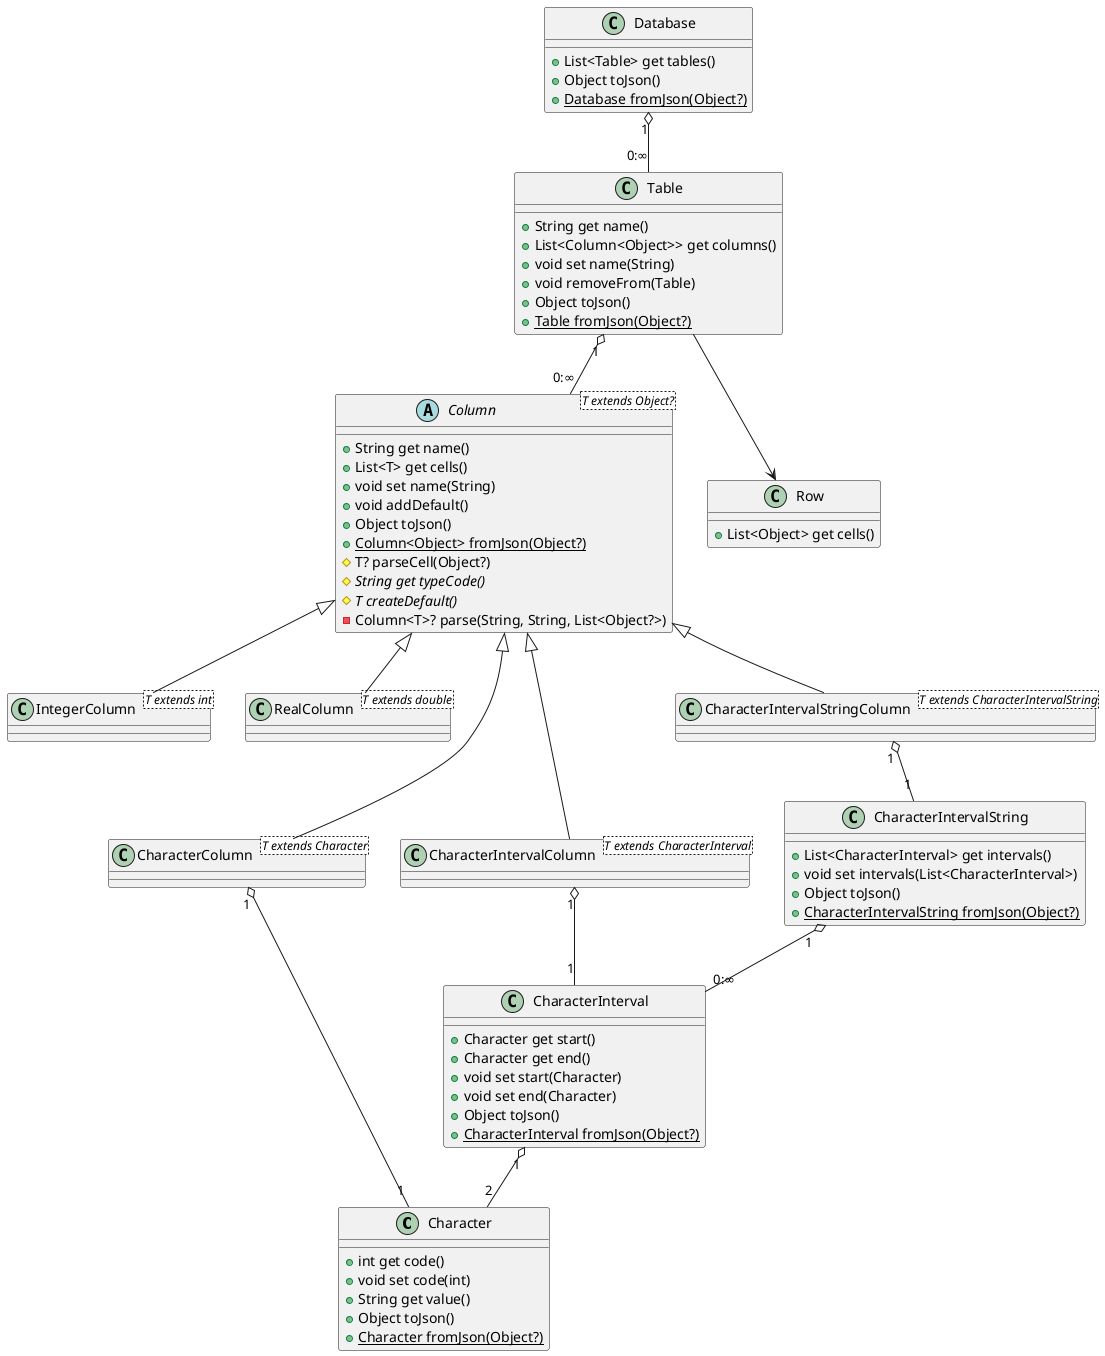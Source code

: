 @startuml

class Character {
    + int get code()
    + void set code(int)
    + String get value()
    + Object toJson()
    + {static} Character fromJson(Object?)
}

class CharacterInterval {
    + Character get start()
    + Character get end()
    + void set start(Character)
    + void set end(Character)
    + Object toJson()
    + {static} CharacterInterval fromJson(Object?)
}

CharacterInterval "1" o-- "2" Character

class CharacterIntervalString {
    + List<CharacterInterval> get intervals()
    + void set intervals(List<CharacterInterval>)
    + Object toJson()
    + {static} CharacterIntervalString fromJson(Object?)
}

CharacterIntervalString "1" o-- "0:∞" CharacterInterval

abstract class Column<T extends Object?> {
    + String get name()
    + List<T> get cells()
    + void set name(String)
    + void addDefault()
    + Object toJson()
    + {static} Column<Object> fromJson(Object?) 
    # T? parseCell(Object?)
    # {abstract} String get typeCode()
    # {abstract} T createDefault()
    - Column<T>? parse(String, String, List<Object?>)
}

class IntegerColumn<T extends int>
class RealColumn<T extends double>
class CharacterColumn<T extends Character>
class CharacterIntervalColumn<T extends CharacterInterval>
class CharacterIntervalStringColumn<T extends CharacterIntervalString>

Column <|-- IntegerColumn
Column <|-- RealColumn
Column <|-- CharacterColumn
Column <|-- CharacterIntervalColumn
Column <|-- CharacterIntervalStringColumn

CharacterColumn "1" o-- "1" Character
CharacterIntervalColumn "1" o-- "1" CharacterInterval
CharacterIntervalStringColumn "1" o-- "1" CharacterIntervalString

class Table {
    + String get name()
    + List<Column<Object>> get columns()
    + void set name(String)
    + void removeFrom(Table)
    + Object toJson()
    + {static} Table fromJson(Object?)
}

Table "1" o-- "0:∞" Column

class Database {
    + List<Table> get tables()
    + Object toJson()
    + {static} Database fromJson(Object?)
}

Database "1" o-- "0:∞" Table

class Row {
    + List<Object> get cells()
}

Table --> Row

@enduml
